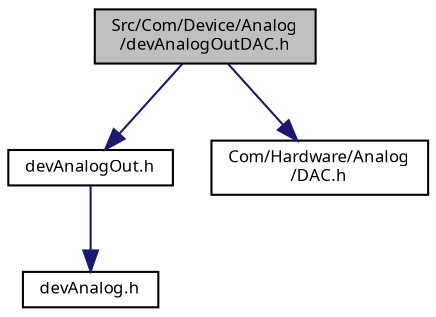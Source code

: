 digraph "Src/Com/Device/Analog/devAnalogOutDAC.h"
{
  edge [fontname="Sans",fontsize="8",labelfontname="Sans",labelfontsize="8"];
  node [fontname="Sans",fontsize="8",shape=record];
  Node1 [label="Src/Com/Device/Analog\l/devAnalogOutDAC.h",height=0.2,width=0.4,color="black", fillcolor="grey75", style="filled", fontcolor="black"];
  Node1 -> Node2 [color="midnightblue",fontsize="8",style="solid",fontname="Sans"];
  Node2 [label="devAnalogOut.h",height=0.2,width=0.4,color="black", fillcolor="white", style="filled",URL="$dev_analog_out_8h.html"];
  Node2 -> Node3 [color="midnightblue",fontsize="8",style="solid",fontname="Sans"];
  Node3 [label="devAnalog.h",height=0.2,width=0.4,color="black", fillcolor="white", style="filled",URL="$dev_analog_8h.html"];
  Node1 -> Node4 [color="midnightblue",fontsize="8",style="solid",fontname="Sans"];
  Node4 [label="Com/Hardware/Analog\l/DAC.h",height=0.2,width=0.4,color="black", fillcolor="white", style="filled",URL="$_d_a_c_8h.html"];
}

